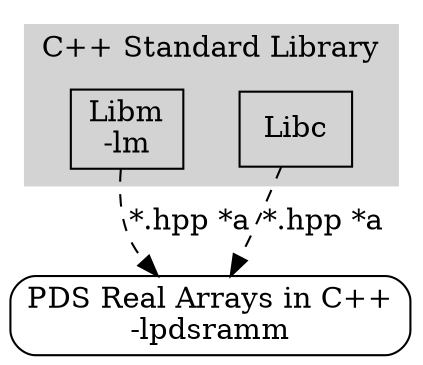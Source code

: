digraph G {

	node [ shape = "Mrecord"  ];

	subgraph cluster_0{

		node [ shape = "box"  ];

		style = filled;
		color = lightgrey;
		label = "C++ Standard Library";
	
		LIBM		[ label ="Libm\n-lm"];
		LIBC		[ label ="Libc"];
	}

	PDSRA		[ label ="PDS Real Arrays in C++\n-lpdsramm"];

	LIBC 		-> PDSRA [label = "*.hpp *a", style=dashed];
	LIBM 		-> PDSRA [label = "*.hpp *a", style=dashed];

}
